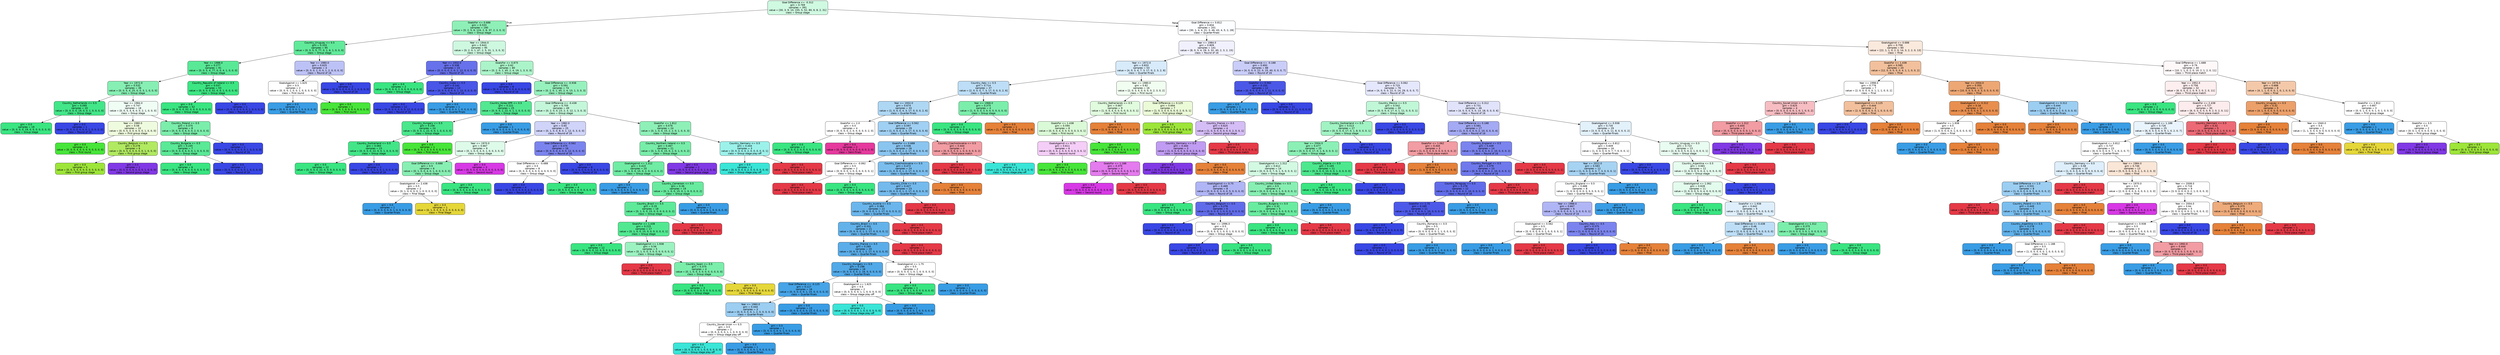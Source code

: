 digraph Tree {
node [shape=box, style="filled, rounded", color="black", fontname="helvetica"] ;
edge [fontname="helvetica"] ;
0 [label="Goal Difference <= -0.312\ngini = 0.769\nsamples = 391\nvalue = [30, 3, 9, 10, 155, 5, 52, 80, 6, 8, 2, 31]\nclass = Group stage", fillcolor="#cff9e1"] ;
1 [label="GoalsFor <= 0.688\ngini = 0.533\nsamples = 190\nvalue = [0, 2, 5, 6, 124, 2, 6, 37, 2, 3, 0, 3]\nclass = Group stage", fillcolor="#8ef0b7"] ;
0 -> 1 [labeldistance=2.5, labelangle=45, headlabel="True"] ;
2 [label="Country_Uruguay <= 0.5\ngini = 0.333\nsamples = 95\nvalue = [0, 0, 5, 5, 77, 0, 1, 6, 1, 0, 0, 0]\nclass = Group stage", fillcolor="#61ea9a"] ;
1 -> 2 ;
3 [label="Year <= 1988.0\ngini = 0.277\nsamples = 91\nvalue = [0, 0, 5, 4, 77, 0, 0, 4, 1, 0, 0, 0]\nclass = Group stage", fillcolor="#59e996"] ;
2 -> 3 ;
4 [label="Year <= 1972.0\ngini = 0.532\nsamples = 38\nvalue = [0, 0, 5, 4, 25, 0, 0, 3, 1, 0, 0, 0]\nclass = Group stage", fillcolor="#87efb3"] ;
3 -> 4 ;
5 [label="Country_Netherlands <= 0.5\ngini = 0.095\nsamples = 20\nvalue = [0, 0, 0, 0, 19, 0, 0, 1, 0, 0, 0, 0]\nclass = Group stage", fillcolor="#43e688"] ;
4 -> 5 ;
6 [label="gini = 0.0\nsamples = 19\nvalue = [0, 0, 0, 0, 19, 0, 0, 0, 0, 0, 0, 0]\nclass = Group stage", fillcolor="#39e581"] ;
5 -> 6 ;
7 [label="gini = 0.0\nsamples = 1\nvalue = [0, 0, 0, 0, 0, 0, 0, 1, 0, 0, 0, 0]\nclass = Round of 16", fillcolor="#3947e5"] ;
5 -> 7 ;
8 [label="Year <= 1984.0\ngini = 0.747\nsamples = 18\nvalue = [0, 0, 5, 4, 6, 0, 0, 2, 1, 0, 0, 0]\nclass = Group stage", fillcolor="#f0fdf5"] ;
4 -> 8 ;
9 [label="Year <= 1980.0\ngini = 0.58\nsamples = 10\nvalue = [0, 0, 5, 4, 0, 0, 0, 0, 1, 0, 0, 0]\nclass = First group stage", fillcolor="#effbde"] ;
8 -> 9 ;
10 [label="gini = 0.0\nsamples = 4\nvalue = [0, 0, 0, 4, 0, 0, 0, 0, 0, 0, 0, 0]\nclass = First round", fillcolor="#47e539"] ;
9 -> 10 ;
11 [label="Country_Belgium <= 0.5\ngini = 0.278\nsamples = 6\nvalue = [0, 0, 5, 0, 0, 0, 0, 0, 1, 0, 0, 0]\nclass = First group stage", fillcolor="#b1ea61"] ;
9 -> 11 ;
12 [label="gini = 0.0\nsamples = 5\nvalue = [0, 0, 5, 0, 0, 0, 0, 0, 0, 0, 0, 0]\nclass = First group stage", fillcolor="#9de539"] ;
11 -> 12 ;
13 [label="gini = 0.0\nsamples = 1\nvalue = [0, 0, 0, 0, 0, 0, 0, 0, 1, 0, 0, 0]\nclass = Second group stage", fillcolor="#8139e5"] ;
11 -> 13 ;
14 [label="Country_Poland <= 0.5\ngini = 0.375\nsamples = 8\nvalue = [0, 0, 0, 0, 6, 0, 0, 2, 0, 0, 0, 0]\nclass = Group stage", fillcolor="#7beeab"] ;
8 -> 14 ;
15 [label="Country_Bulgaria <= 0.5\ngini = 0.245\nsamples = 7\nvalue = [0, 0, 0, 0, 6, 0, 0, 1, 0, 0, 0, 0]\nclass = Group stage", fillcolor="#5ae996"] ;
14 -> 15 ;
16 [label="gini = 0.0\nsamples = 6\nvalue = [0, 0, 0, 0, 6, 0, 0, 0, 0, 0, 0, 0]\nclass = Group stage", fillcolor="#39e581"] ;
15 -> 16 ;
17 [label="gini = 0.0\nsamples = 1\nvalue = [0, 0, 0, 0, 0, 0, 0, 1, 0, 0, 0, 0]\nclass = Round of 16", fillcolor="#3947e5"] ;
15 -> 17 ;
18 [label="gini = 0.0\nsamples = 1\nvalue = [0, 0, 0, 0, 0, 0, 0, 1, 0, 0, 0, 0]\nclass = Round of 16", fillcolor="#3947e5"] ;
14 -> 18 ;
19 [label="Country_Republic of Ireland <= 0.5\ngini = 0.037\nsamples = 53\nvalue = [0, 0, 0, 0, 52, 0, 0, 1, 0, 0, 0, 0]\nclass = Group stage", fillcolor="#3de683"] ;
3 -> 19 ;
20 [label="gini = 0.0\nsamples = 52\nvalue = [0, 0, 0, 0, 52, 0, 0, 0, 0, 0, 0, 0]\nclass = Group stage", fillcolor="#39e581"] ;
19 -> 20 ;
21 [label="gini = 0.0\nsamples = 1\nvalue = [0, 0, 0, 0, 0, 0, 0, 1, 0, 0, 0, 0]\nclass = Round of 16", fillcolor="#3947e5"] ;
19 -> 21 ;
22 [label="Year <= 1980.0\ngini = 0.625\nsamples = 4\nvalue = [0, 0, 0, 1, 0, 0, 1, 2, 0, 0, 0, 0]\nclass = Round of 16", fillcolor="#bdc2f6"] ;
2 -> 22 ;
23 [label="GoalsAgainst <= 1.625\ngini = 0.5\nsamples = 2\nvalue = [0, 0, 0, 1, 0, 0, 1, 0, 0, 0, 0, 0]\nclass = First round", fillcolor="#ffffff"] ;
22 -> 23 ;
24 [label="gini = 0.0\nsamples = 1\nvalue = [0, 0, 0, 0, 0, 0, 1, 0, 0, 0, 0, 0]\nclass = Quarter-finals", fillcolor="#399de5"] ;
23 -> 24 ;
25 [label="gini = 0.0\nsamples = 1\nvalue = [0, 0, 0, 1, 0, 0, 0, 0, 0, 0, 0, 0]\nclass = First round", fillcolor="#47e539"] ;
23 -> 25 ;
26 [label="gini = 0.0\nsamples = 2\nvalue = [0, 0, 0, 0, 0, 0, 0, 2, 0, 0, 0, 0]\nclass = Round of 16", fillcolor="#3947e5"] ;
22 -> 26 ;
27 [label="Year <= 1944.0\ngini = 0.643\nsamples = 95\nvalue = [0, 2, 0, 1, 47, 2, 5, 31, 1, 3, 0, 3]\nclass = Group stage", fillcolor="#cef8e0"] ;
1 -> 27 ;
28 [label="Year <= 1932.0\ngini = 0.338\nsamples = 15\nvalue = [0, 0, 0, 0, 2, 0, 1, 12, 0, 0, 0, 0]\nclass = Round of 16", fillcolor="#6771eb"] ;
27 -> 28 ;
29 [label="gini = 0.0\nsamples = 2\nvalue = [0, 0, 0, 0, 2, 0, 0, 0, 0, 0, 0, 0]\nclass = Group stage", fillcolor="#39e581"] ;
28 -> 29 ;
30 [label="Country_Cuba <= 0.5\ngini = 0.142\nsamples = 13\nvalue = [0, 0, 0, 0, 0, 0, 1, 12, 0, 0, 0, 0]\nclass = Round of 16", fillcolor="#4956e7"] ;
28 -> 30 ;
31 [label="gini = 0.0\nsamples = 12\nvalue = [0, 0, 0, 0, 0, 0, 0, 12, 0, 0, 0, 0]\nclass = Round of 16", fillcolor="#3947e5"] ;
30 -> 31 ;
32 [label="gini = 0.0\nsamples = 1\nvalue = [0, 0, 0, 0, 0, 0, 1, 0, 0, 0, 0, 0]\nclass = Quarter-finals", fillcolor="#399de5"] ;
30 -> 32 ;
33 [label="GoalsFor <= 0.875\ngini = 0.62\nsamples = 80\nvalue = [0, 2, 0, 1, 45, 2, 4, 19, 1, 3, 0, 3]\nclass = Group stage", fillcolor="#abf4c9"] ;
27 -> 33 ;
34 [label="gini = 0.0\nsamples = 6\nvalue = [0, 0, 0, 0, 0, 0, 0, 6, 0, 0, 0, 0]\nclass = Round of 16", fillcolor="#3947e5"] ;
33 -> 34 ;
35 [label="Goal Difference <= -0.938\ngini = 0.591\nsamples = 74\nvalue = [0, 2, 0, 1, 45, 2, 4, 13, 1, 3, 0, 3]\nclass = Group stage", fillcolor="#97f1bd"] ;
33 -> 35 ;
36 [label="Country_Korea DPR <= 0.5\ngini = 0.221\nsamples = 25\nvalue = [0, 0, 0, 1, 22, 0, 1, 1, 0, 0, 0, 0]\nclass = Group stage", fillcolor="#52e891"] ;
35 -> 36 ;
37 [label="Country_Hungary <= 0.5\ngini = 0.156\nsamples = 24\nvalue = [0, 0, 0, 1, 22, 0, 0, 1, 0, 0, 0, 0]\nclass = Group stage", fillcolor="#4ae78c"] ;
36 -> 37 ;
38 [label="Country_Switzerland <= 0.5\ngini = 0.083\nsamples = 23\nvalue = [0, 0, 0, 0, 22, 0, 0, 1, 0, 0, 0, 0]\nclass = Group stage", fillcolor="#42e687"] ;
37 -> 38 ;
39 [label="gini = 0.0\nsamples = 22\nvalue = [0, 0, 0, 0, 22, 0, 0, 0, 0, 0, 0, 0]\nclass = Group stage", fillcolor="#39e581"] ;
38 -> 39 ;
40 [label="gini = 0.0\nsamples = 1\nvalue = [0, 0, 0, 0, 0, 0, 0, 1, 0, 0, 0, 0]\nclass = Round of 16", fillcolor="#3947e5"] ;
38 -> 40 ;
41 [label="gini = 0.0\nsamples = 1\nvalue = [0, 0, 0, 1, 0, 0, 0, 0, 0, 0, 0, 0]\nclass = First round", fillcolor="#47e539"] ;
37 -> 41 ;
42 [label="gini = 0.0\nsamples = 1\nvalue = [0, 0, 0, 0, 0, 0, 1, 0, 0, 0, 0, 0]\nclass = Quarter-finals", fillcolor="#399de5"] ;
36 -> 42 ;
43 [label="Goal Difference <= -0.438\ngini = 0.705\nsamples = 49\nvalue = [0, 2, 0, 0, 23, 2, 3, 12, 1, 3, 0, 3]\nclass = Group stage", fillcolor="#c4f7da"] ;
35 -> 43 ;
44 [label="Year <= 1982.0\ngini = 0.65\nsamples = 25\nvalue = [0, 1, 0, 0, 8, 0, 1, 12, 0, 3, 0, 0]\nclass = Round of 16", fillcolor="#d0d4f9"] ;
43 -> 44 ;
45 [label="Year <= 1970.0\ngini = 0.667\nsamples = 9\nvalue = [0, 1, 0, 0, 4, 0, 1, 0, 0, 3, 0, 0]\nclass = Group stage", fillcolor="#defbea"] ;
44 -> 45 ;
46 [label="Goal Difference <= -0.688\ngini = 0.5\nsamples = 6\nvalue = [0, 1, 0, 0, 4, 0, 1, 0, 0, 0, 0, 0]\nclass = Group stage", fillcolor="#88efb3"] ;
45 -> 46 ;
47 [label="GoalsAgainst <= 2.438\ngini = 0.5\nsamples = 2\nvalue = [0, 1, 0, 0, 0, 0, 1, 0, 0, 0, 0, 0]\nclass = Final Stage", fillcolor="#ffffff"] ;
46 -> 47 ;
48 [label="gini = 0.0\nsamples = 1\nvalue = [0, 0, 0, 0, 0, 0, 1, 0, 0, 0, 0, 0]\nclass = Quarter-finals", fillcolor="#399de5"] ;
47 -> 48 ;
49 [label="gini = 0.0\nsamples = 1\nvalue = [0, 1, 0, 0, 0, 0, 0, 0, 0, 0, 0, 0]\nclass = Final Stage", fillcolor="#e5d739"] ;
47 -> 49 ;
50 [label="gini = 0.0\nsamples = 4\nvalue = [0, 0, 0, 0, 4, 0, 0, 0, 0, 0, 0, 0]\nclass = Group stage", fillcolor="#39e581"] ;
46 -> 50 ;
51 [label="gini = 0.0\nsamples = 3\nvalue = [0, 0, 0, 0, 0, 0, 0, 0, 0, 3, 0, 0]\nclass = Second round", fillcolor="#d739e5"] ;
45 -> 51 ;
52 [label="Goal Difference <= -0.562\ngini = 0.375\nsamples = 16\nvalue = [0, 0, 0, 0, 4, 0, 0, 12, 0, 0, 0, 0]\nclass = Round of 16", fillcolor="#7b84ee"] ;
44 -> 52 ;
53 [label="Goal Difference <= -0.688\ngini = 0.5\nsamples = 8\nvalue = [0, 0, 0, 0, 4, 0, 0, 4, 0, 0, 0, 0]\nclass = Group stage", fillcolor="#ffffff"] ;
52 -> 53 ;
54 [label="gini = 0.0\nsamples = 4\nvalue = [0, 0, 0, 0, 0, 0, 0, 4, 0, 0, 0, 0]\nclass = Round of 16", fillcolor="#3947e5"] ;
53 -> 54 ;
55 [label="gini = 0.0\nsamples = 4\nvalue = [0, 0, 0, 0, 4, 0, 0, 0, 0, 0, 0, 0]\nclass = Group stage", fillcolor="#39e581"] ;
53 -> 55 ;
56 [label="gini = 0.0\nsamples = 8\nvalue = [0, 0, 0, 0, 0, 0, 0, 8, 0, 0, 0, 0]\nclass = Round of 16", fillcolor="#3947e5"] ;
52 -> 56 ;
57 [label="GoalsFor <= 1.812\ngini = 0.576\nsamples = 24\nvalue = [0, 1, 0, 0, 15, 2, 2, 0, 1, 0, 0, 3]\nclass = Group stage", fillcolor="#8ef0b7"] ;
43 -> 57 ;
58 [label="Country_Northern Ireland <= 0.5\ngini = 0.467\nsamples = 21\nvalue = [0, 1, 0, 0, 15, 0, 2, 0, 1, 0, 0, 2]\nclass = Group stage", fillcolor="#78eda9"] ;
57 -> 58 ;
59 [label="GoalsAgainst <= 1.312\ngini = 0.415\nsamples = 20\nvalue = [0, 1, 0, 0, 15, 0, 2, 0, 0, 0, 0, 2]\nclass = Group stage", fillcolor="#70eca4"] ;
58 -> 59 ;
60 [label="gini = 0.0\nsamples = 1\nvalue = [0, 0, 0, 0, 0, 0, 1, 0, 0, 0, 0, 0]\nclass = Quarter-finals", fillcolor="#399de5"] ;
59 -> 60 ;
61 [label="Country_Cameroon <= 0.5\ngini = 0.36\nsamples = 19\nvalue = [0, 1, 0, 0, 15, 0, 1, 0, 0, 0, 0, 2]\nclass = Group stage", fillcolor="#68eb9f"] ;
59 -> 61 ;
62 [label="Country_Brazil <= 0.5\ngini = 0.29\nsamples = 18\nvalue = [0, 1, 0, 0, 15, 0, 0, 0, 0, 0, 0, 2]\nclass = Group stage", fillcolor="#5eea99"] ;
61 -> 62 ;
63 [label="GoalsFor <= 1.438\ngini = 0.215\nsamples = 17\nvalue = [0, 1, 0, 0, 15, 0, 0, 0, 0, 0, 0, 1]\nclass = Group stage", fillcolor="#52e891"] ;
62 -> 63 ;
64 [label="gini = 0.0\nsamples = 12\nvalue = [0, 0, 0, 0, 12, 0, 0, 0, 0, 0, 0, 0]\nclass = Group stage", fillcolor="#39e581"] ;
63 -> 64 ;
65 [label="GoalsAgainst <= 1.938\ngini = 0.56\nsamples = 5\nvalue = [0, 1, 0, 0, 3, 0, 0, 0, 0, 0, 0, 1]\nclass = Group stage", fillcolor="#9cf2c0"] ;
63 -> 65 ;
66 [label="gini = 0.0\nsamples = 1\nvalue = [0, 0, 0, 0, 0, 0, 0, 0, 0, 0, 0, 1]\nclass = Third-place match", fillcolor="#e53947"] ;
65 -> 66 ;
67 [label="Country_Spain <= 0.5\ngini = 0.375\nsamples = 4\nvalue = [0, 1, 0, 0, 3, 0, 0, 0, 0, 0, 0, 0]\nclass = Group stage", fillcolor="#7beeab"] ;
65 -> 67 ;
68 [label="gini = 0.0\nsamples = 3\nvalue = [0, 0, 0, 0, 3, 0, 0, 0, 0, 0, 0, 0]\nclass = Group stage", fillcolor="#39e581"] ;
67 -> 68 ;
69 [label="gini = 0.0\nsamples = 1\nvalue = [0, 1, 0, 0, 0, 0, 0, 0, 0, 0, 0, 0]\nclass = Final Stage", fillcolor="#e5d739"] ;
67 -> 69 ;
70 [label="gini = 0.0\nsamples = 1\nvalue = [0, 0, 0, 0, 0, 0, 0, 0, 0, 0, 0, 1]\nclass = Third-place match", fillcolor="#e53947"] ;
62 -> 70 ;
71 [label="gini = 0.0\nsamples = 1\nvalue = [0, 0, 0, 0, 0, 0, 1, 0, 0, 0, 0, 0]\nclass = Quarter-finals", fillcolor="#399de5"] ;
61 -> 71 ;
72 [label="gini = 0.0\nsamples = 1\nvalue = [0, 0, 0, 0, 0, 0, 0, 0, 1, 0, 0, 0]\nclass = Second group stage", fillcolor="#8139e5"] ;
58 -> 72 ;
73 [label="Country_Germany <= 0.5\ngini = 0.444\nsamples = 3\nvalue = [0, 0, 0, 0, 0, 2, 0, 0, 0, 0, 0, 1]\nclass = Group stage play-off", fillcolor="#9cf2eb"] ;
57 -> 73 ;
74 [label="gini = 0.0\nsamples = 2\nvalue = [0, 0, 0, 0, 0, 2, 0, 0, 0, 0, 0, 0]\nclass = Group stage play-off", fillcolor="#39e5d7"] ;
73 -> 74 ;
75 [label="gini = 0.0\nsamples = 1\nvalue = [0, 0, 0, 0, 0, 0, 0, 0, 0, 0, 0, 1]\nclass = Third-place match", fillcolor="#e53947"] ;
73 -> 75 ;
76 [label="Goal Difference <= 0.812\ngini = 0.834\nsamples = 201\nvalue = [30, 1, 4, 4, 31, 3, 46, 43, 4, 5, 2, 28]\nclass = Quarter-finals", fillcolor="#fbfdff"] ;
0 -> 76 [labeldistance=2.5, labelangle=-45, headlabel="False"] ;
77 [label="Year <= 1984.0\ngini = 0.809\nsamples = 141\nvalue = [8, 0, 3, 4, 29, 3, 32, 40, 2, 3, 2, 15]\nclass = Round of 16", fillcolor="#f0f1fd"] ;
76 -> 77 ;
78 [label="Year <= 1972.0\ngini = 0.833\nsamples = 53\nvalue = [4, 0, 3, 4, 7, 3, 17, 0, 2, 3, 2, 8]\nclass = Quarter-finals", fillcolor="#d7ebfa"] ;
77 -> 78 ;
79 [label="Country_Italy <= 0.5\ngini = 0.714\nsamples = 37\nvalue = [2, 0, 0, 0, 7, 3, 17, 0, 0, 0, 2, 6]\nclass = Quarter-finals", fillcolor="#bddef6"] ;
78 -> 79 ;
80 [label="Year <= 1932.0\ngini = 0.674\nsamples = 33\nvalue = [1, 0, 0, 0, 4, 3, 17, 0, 0, 0, 2, 6]\nclass = Quarter-finals", fillcolor="#aed7f4"] ;
79 -> 80 ;
81 [label="GoalsFor <= 2.0\ngini = 0.5\nsamples = 4\nvalue = [0, 0, 0, 0, 2, 0, 0, 0, 0, 0, 2, 0]\nclass = Group stage", fillcolor="#ffffff"] ;
80 -> 81 ;
82 [label="gini = 0.0\nsamples = 2\nvalue = [0, 0, 0, 0, 2, 0, 0, 0, 0, 0, 0, 0]\nclass = Group stage", fillcolor="#39e581"] ;
81 -> 82 ;
83 [label="gini = 0.0\nsamples = 2\nvalue = [0, 0, 0, 0, 0, 0, 0, 0, 0, 0, 2, 0]\nclass = Semi-finals", fillcolor="#e5399d"] ;
81 -> 83 ;
84 [label="Goal Difference <= 0.562\ngini = 0.597\nsamples = 29\nvalue = [1, 0, 0, 0, 2, 3, 17, 0, 0, 0, 0, 6]\nclass = Quarter-finals", fillcolor="#a0d0f3"] ;
80 -> 84 ;
85 [label="GoalsFor <= 0.688\ngini = 0.536\nsamples = 26\nvalue = [1, 0, 0, 0, 2, 2, 17, 0, 0, 0, 0, 4]\nclass = Quarter-finals", fillcolor="#8ac5f0"] ;
84 -> 85 ;
86 [label="Goal Difference <= -0.062\ngini = 0.5\nsamples = 2\nvalue = [0, 0, 0, 0, 1, 0, 0, 0, 0, 0, 0, 1]\nclass = Group stage", fillcolor="#ffffff"] ;
85 -> 86 ;
87 [label="gini = 0.0\nsamples = 1\nvalue = [0, 0, 0, 0, 0, 0, 0, 0, 0, 0, 0, 1]\nclass = Third-place match", fillcolor="#e53947"] ;
86 -> 87 ;
88 [label="gini = 0.0\nsamples = 1\nvalue = [0, 0, 0, 0, 1, 0, 0, 0, 0, 0, 0, 0]\nclass = Group stage", fillcolor="#39e581"] ;
86 -> 88 ;
89 [label="Country_Czechoslovakia <= 0.5\ngini = 0.472\nsamples = 24\nvalue = [1, 0, 0, 0, 1, 2, 17, 0, 0, 0, 0, 3]\nclass = Quarter-finals", fillcolor="#7bbeee"] ;
85 -> 89 ;
90 [label="Country_Chile <= 0.5\ngini = 0.427\nsamples = 23\nvalue = [0, 0, 0, 0, 1, 2, 17, 0, 0, 0, 0, 3]\nclass = Quarter-finals", fillcolor="#74baed"] ;
89 -> 90 ;
91 [label="Country_Austria <= 0.5\ngini = 0.384\nsamples = 22\nvalue = [0, 0, 0, 0, 1, 2, 17, 0, 0, 0, 0, 2]\nclass = Quarter-finals", fillcolor="#6ab6ec"] ;
90 -> 91 ;
92 [label="Country_Brazil <= 0.5\ngini = 0.331\nsamples = 21\nvalue = [0, 0, 0, 0, 1, 2, 17, 0, 0, 0, 0, 1]\nclass = Quarter-finals", fillcolor="#63b2ea"] ;
91 -> 92 ;
93 [label="Country_France <= 0.5\ngini = 0.265\nsamples = 20\nvalue = [0, 0, 0, 0, 1, 2, 17, 0, 0, 0, 0, 0]\nclass = Quarter-finals", fillcolor="#5aade9"] ;
92 -> 93 ;
94 [label="Country_Hungary <= 0.5\ngini = 0.198\nsamples = 18\nvalue = [0, 0, 0, 0, 0, 2, 16, 0, 0, 0, 0, 0]\nclass = Quarter-finals", fillcolor="#52a9e8"] ;
93 -> 94 ;
95 [label="Goal Difference <= -0.125\ngini = 0.117\nsamples = 16\nvalue = [0, 0, 0, 0, 0, 1, 15, 0, 0, 0, 0, 0]\nclass = Quarter-finals", fillcolor="#46a4e7"] ;
94 -> 95 ;
96 [label="Year <= 1960.0\ngini = 0.444\nsamples = 3\nvalue = [0, 0, 0, 0, 0, 1, 2, 0, 0, 0, 0, 0]\nclass = Quarter-finals", fillcolor="#9ccef2"] ;
95 -> 96 ;
97 [label="Country_Soviet Union <= 0.5\ngini = 0.5\nsamples = 2\nvalue = [0, 0, 0, 0, 0, 1, 1, 0, 0, 0, 0, 0]\nclass = Group stage play-off", fillcolor="#ffffff"] ;
96 -> 97 ;
98 [label="gini = 0.0\nsamples = 1\nvalue = [0, 0, 0, 0, 0, 1, 0, 0, 0, 0, 0, 0]\nclass = Group stage play-off", fillcolor="#39e5d7"] ;
97 -> 98 ;
99 [label="gini = 0.0\nsamples = 1\nvalue = [0, 0, 0, 0, 0, 0, 1, 0, 0, 0, 0, 0]\nclass = Quarter-finals", fillcolor="#399de5"] ;
97 -> 99 ;
100 [label="gini = 0.0\nsamples = 1\nvalue = [0, 0, 0, 0, 0, 0, 1, 0, 0, 0, 0, 0]\nclass = Quarter-finals", fillcolor="#399de5"] ;
96 -> 100 ;
101 [label="gini = 0.0\nsamples = 13\nvalue = [0, 0, 0, 0, 0, 0, 13, 0, 0, 0, 0, 0]\nclass = Quarter-finals", fillcolor="#399de5"] ;
95 -> 101 ;
102 [label="GoalsAgainst <= 1.625\ngini = 0.5\nsamples = 2\nvalue = [0, 0, 0, 0, 0, 1, 1, 0, 0, 0, 0, 0]\nclass = Group stage play-off", fillcolor="#ffffff"] ;
94 -> 102 ;
103 [label="gini = 0.0\nsamples = 1\nvalue = [0, 0, 0, 0, 0, 1, 0, 0, 0, 0, 0, 0]\nclass = Group stage play-off", fillcolor="#39e5d7"] ;
102 -> 103 ;
104 [label="gini = 0.0\nsamples = 1\nvalue = [0, 0, 0, 0, 0, 0, 1, 0, 0, 0, 0, 0]\nclass = Quarter-finals", fillcolor="#399de5"] ;
102 -> 104 ;
105 [label="GoalsAgainst <= 1.75\ngini = 0.5\nsamples = 2\nvalue = [0, 0, 0, 0, 1, 0, 1, 0, 0, 0, 0, 0]\nclass = Group stage", fillcolor="#ffffff"] ;
93 -> 105 ;
106 [label="gini = 0.0\nsamples = 1\nvalue = [0, 0, 0, 0, 1, 0, 0, 0, 0, 0, 0, 0]\nclass = Group stage", fillcolor="#39e581"] ;
105 -> 106 ;
107 [label="gini = 0.0\nsamples = 1\nvalue = [0, 0, 0, 0, 0, 0, 1, 0, 0, 0, 0, 0]\nclass = Quarter-finals", fillcolor="#399de5"] ;
105 -> 107 ;
108 [label="gini = 0.0\nsamples = 1\nvalue = [0, 0, 0, 0, 0, 0, 0, 0, 0, 0, 0, 1]\nclass = Third-place match", fillcolor="#e53947"] ;
92 -> 108 ;
109 [label="gini = 0.0\nsamples = 1\nvalue = [0, 0, 0, 0, 0, 0, 0, 0, 0, 0, 0, 1]\nclass = Third-place match", fillcolor="#e53947"] ;
91 -> 109 ;
110 [label="gini = 0.0\nsamples = 1\nvalue = [0, 0, 0, 0, 0, 0, 0, 0, 0, 0, 0, 1]\nclass = Third-place match", fillcolor="#e53947"] ;
90 -> 110 ;
111 [label="gini = 0.0\nsamples = 1\nvalue = [1, 0, 0, 0, 0, 0, 0, 0, 0, 0, 0, 0]\nclass = Final", fillcolor="#e58139"] ;
89 -> 111 ;
112 [label="Country_Czechoslovakia <= 0.5\ngini = 0.444\nsamples = 3\nvalue = [0, 0, 0, 0, 0, 1, 0, 0, 0, 0, 0, 2]\nclass = Third-place match", fillcolor="#f29ca3"] ;
84 -> 112 ;
113 [label="gini = 0.0\nsamples = 2\nvalue = [0, 0, 0, 0, 0, 0, 0, 0, 0, 0, 0, 2]\nclass = Third-place match", fillcolor="#e53947"] ;
112 -> 113 ;
114 [label="gini = 0.0\nsamples = 1\nvalue = [0, 0, 0, 0, 0, 1, 0, 0, 0, 0, 0, 0]\nclass = Group stage play-off", fillcolor="#39e5d7"] ;
112 -> 114 ;
115 [label="Year <= 1968.0\ngini = 0.375\nsamples = 4\nvalue = [1, 0, 0, 0, 3, 0, 0, 0, 0, 0, 0, 0]\nclass = Group stage", fillcolor="#7beeab"] ;
79 -> 115 ;
116 [label="gini = 0.0\nsamples = 3\nvalue = [0, 0, 0, 0, 3, 0, 0, 0, 0, 0, 0, 0]\nclass = Group stage", fillcolor="#39e581"] ;
115 -> 116 ;
117 [label="gini = 0.0\nsamples = 1\nvalue = [1, 0, 0, 0, 0, 0, 0, 0, 0, 0, 0, 0]\nclass = Final", fillcolor="#e58139"] ;
115 -> 117 ;
118 [label="Year <= 1980.0\ngini = 0.82\nsamples = 16\nvalue = [2, 0, 3, 4, 0, 0, 0, 0, 2, 3, 0, 2]\nclass = First round", fillcolor="#f1fdf0"] ;
78 -> 118 ;
119 [label="Country_Netherlands <= 0.5\ngini = 0.667\nsamples = 9\nvalue = [1, 0, 0, 4, 0, 0, 0, 0, 0, 3, 0, 1]\nclass = First round", fillcolor="#e0fbde"] ;
118 -> 119 ;
120 [label="GoalsFor <= 1.438\ngini = 0.594\nsamples = 8\nvalue = [0, 0, 0, 4, 0, 0, 0, 0, 0, 3, 0, 1]\nclass = First round", fillcolor="#dafad7"] ;
119 -> 120 ;
121 [label="GoalsAgainst <= 0.75\ngini = 0.611\nsamples = 6\nvalue = [0, 0, 0, 2, 0, 0, 0, 0, 0, 3, 0, 1]\nclass = Second round", fillcolor="#f5cef8"] ;
120 -> 121 ;
122 [label="gini = 0.0\nsamples = 2\nvalue = [0, 0, 0, 2, 0, 0, 0, 0, 0, 0, 0, 0]\nclass = First round", fillcolor="#47e539"] ;
121 -> 122 ;
123 [label="GoalsFor <= 1.188\ngini = 0.375\nsamples = 4\nvalue = [0, 0, 0, 0, 0, 0, 0, 0, 0, 3, 0, 1]\nclass = Second round", fillcolor="#e47bee"] ;
121 -> 123 ;
124 [label="gini = 0.0\nsamples = 3\nvalue = [0, 0, 0, 0, 0, 0, 0, 0, 0, 3, 0, 0]\nclass = Second round", fillcolor="#d739e5"] ;
123 -> 124 ;
125 [label="gini = 0.0\nsamples = 1\nvalue = [0, 0, 0, 0, 0, 0, 0, 0, 0, 0, 0, 1]\nclass = Third-place match", fillcolor="#e53947"] ;
123 -> 125 ;
126 [label="gini = 0.0\nsamples = 2\nvalue = [0, 0, 0, 2, 0, 0, 0, 0, 0, 0, 0, 0]\nclass = First round", fillcolor="#47e539"] ;
120 -> 126 ;
127 [label="gini = 0.0\nsamples = 1\nvalue = [1, 0, 0, 0, 0, 0, 0, 0, 0, 0, 0, 0]\nclass = Final", fillcolor="#e58139"] ;
119 -> 127 ;
128 [label="Goal Difference <= 0.125\ngini = 0.694\nsamples = 7\nvalue = [1, 0, 3, 0, 0, 0, 0, 0, 2, 0, 0, 1]\nclass = First group stage", fillcolor="#ebfad7"] ;
118 -> 128 ;
129 [label="gini = 0.0\nsamples = 3\nvalue = [0, 0, 3, 0, 0, 0, 0, 0, 0, 0, 0, 0]\nclass = First group stage", fillcolor="#9de539"] ;
128 -> 129 ;
130 [label="Country_France <= 0.5\ngini = 0.625\nsamples = 4\nvalue = [1, 0, 0, 0, 0, 0, 0, 0, 2, 0, 0, 1]\nclass = Second group stage", fillcolor="#d5bdf6"] ;
128 -> 130 ;
131 [label="Country_Germany <= 0.5\ngini = 0.444\nsamples = 3\nvalue = [1, 0, 0, 0, 0, 0, 0, 0, 2, 0, 0, 0]\nclass = Second group stage", fillcolor="#c09cf2"] ;
130 -> 131 ;
132 [label="gini = 0.0\nsamples = 2\nvalue = [0, 0, 0, 0, 0, 0, 0, 0, 2, 0, 0, 0]\nclass = Second group stage", fillcolor="#8139e5"] ;
131 -> 132 ;
133 [label="gini = 0.0\nsamples = 1\nvalue = [1, 0, 0, 0, 0, 0, 0, 0, 0, 0, 0, 0]\nclass = Final", fillcolor="#e58139"] ;
131 -> 133 ;
134 [label="gini = 0.0\nsamples = 1\nvalue = [0, 0, 0, 0, 0, 0, 0, 0, 0, 0, 0, 1]\nclass = Third-place match", fillcolor="#e53947"] ;
130 -> 134 ;
135 [label="Goal Difference <= -0.188\ngini = 0.693\nsamples = 88\nvalue = [4, 0, 0, 0, 22, 0, 15, 40, 0, 0, 0, 7]\nclass = Round of 16", fillcolor="#c9cdf8"] ;
77 -> 135 ;
136 [label="GoalsFor <= 0.562\ngini = 0.153\nsamples = 12\nvalue = [0, 0, 0, 0, 0, 0, 1, 11, 0, 0, 0, 0]\nclass = Round of 16", fillcolor="#4b58e7"] ;
135 -> 136 ;
137 [label="gini = 0.0\nsamples = 1\nvalue = [0, 0, 0, 0, 0, 0, 1, 0, 0, 0, 0, 0]\nclass = Quarter-finals", fillcolor="#399de5"] ;
136 -> 137 ;
138 [label="gini = 0.0\nsamples = 11\nvalue = [0, 0, 0, 0, 0, 0, 0, 11, 0, 0, 0, 0]\nclass = Round of 16", fillcolor="#3947e5"] ;
136 -> 138 ;
139 [label="Goal Difference <= 0.062\ngini = 0.725\nsamples = 76\nvalue = [4, 0, 0, 0, 22, 0, 14, 29, 0, 0, 0, 7]\nclass = Round of 16", fillcolor="#e5e7fc"] ;
135 -> 139 ;
140 [label="Country_Mexico <= 0.5\ngini = 0.542\nsamples = 30\nvalue = [0, 0, 0, 0, 17, 0, 1, 11, 0, 0, 0, 1]\nclass = Group stage", fillcolor="#c0f7d7"] ;
139 -> 140 ;
141 [label="Country_Switzerland <= 0.5\ngini = 0.513\nsamples = 27\nvalue = [0, 0, 0, 0, 17, 0, 1, 8, 0, 0, 0, 1]\nclass = Group stage", fillcolor="#a1f3c3"] ;
140 -> 141 ;
142 [label="Year <= 2004.0\ngini = 0.477\nsamples = 25\nvalue = [0, 0, 0, 0, 17, 0, 1, 6, 0, 0, 0, 1]\nclass = Group stage", fillcolor="#8cf0b6"] ;
141 -> 142 ;
143 [label="GoalsAgainst <= 1.312\ngini = 0.612\nsamples = 14\nvalue = [0, 0, 0, 0, 7, 0, 1, 5, 0, 0, 0, 1]\nclass = Group stage", fillcolor="#d3f9e3"] ;
142 -> 143 ;
144 [label="GoalsAgainst <= 0.75\ngini = 0.469\nsamples = 8\nvalue = [0, 0, 0, 0, 3, 0, 0, 5, 0, 0, 0, 0]\nclass = Round of 16", fillcolor="#b0b5f5"] ;
143 -> 144 ;
145 [label="gini = 0.0\nsamples = 2\nvalue = [0, 0, 0, 0, 2, 0, 0, 0, 0, 0, 0, 0]\nclass = Group stage", fillcolor="#39e581"] ;
144 -> 145 ;
146 [label="Country_Belgium <= 0.5\ngini = 0.278\nsamples = 6\nvalue = [0, 0, 0, 0, 1, 0, 0, 5, 0, 0, 0, 0]\nclass = Round of 16", fillcolor="#616cea"] ;
144 -> 146 ;
147 [label="gini = 0.0\nsamples = 4\nvalue = [0, 0, 0, 0, 0, 0, 0, 4, 0, 0, 0, 0]\nclass = Round of 16", fillcolor="#3947e5"] ;
146 -> 147 ;
148 [label="Year <= 1996.0\ngini = 0.5\nsamples = 2\nvalue = [0, 0, 0, 0, 1, 0, 0, 1, 0, 0, 0, 0]\nclass = Group stage", fillcolor="#ffffff"] ;
146 -> 148 ;
149 [label="gini = 0.0\nsamples = 1\nvalue = [0, 0, 0, 0, 0, 0, 0, 1, 0, 0, 0, 0]\nclass = Round of 16", fillcolor="#3947e5"] ;
148 -> 149 ;
150 [label="gini = 0.0\nsamples = 1\nvalue = [0, 0, 0, 0, 1, 0, 0, 0, 0, 0, 0, 0]\nclass = Group stage", fillcolor="#39e581"] ;
148 -> 150 ;
151 [label="Country_United States <= 0.5\ngini = 0.5\nsamples = 6\nvalue = [0, 0, 0, 0, 4, 0, 1, 0, 0, 0, 0, 1]\nclass = Group stage", fillcolor="#88efb3"] ;
143 -> 151 ;
152 [label="Country_Bulgaria <= 0.5\ngini = 0.32\nsamples = 5\nvalue = [0, 0, 0, 0, 4, 0, 0, 0, 0, 0, 0, 1]\nclass = Group stage", fillcolor="#6aeca0"] ;
151 -> 152 ;
153 [label="gini = 0.0\nsamples = 4\nvalue = [0, 0, 0, 0, 4, 0, 0, 0, 0, 0, 0, 0]\nclass = Group stage", fillcolor="#39e581"] ;
152 -> 153 ;
154 [label="gini = 0.0\nsamples = 1\nvalue = [0, 0, 0, 0, 0, 0, 0, 0, 0, 0, 0, 1]\nclass = Third-place match", fillcolor="#e53947"] ;
152 -> 154 ;
155 [label="gini = 0.0\nsamples = 1\nvalue = [0, 0, 0, 0, 0, 0, 1, 0, 0, 0, 0, 0]\nclass = Quarter-finals", fillcolor="#399de5"] ;
151 -> 155 ;
156 [label="Country_Algeria <= 0.5\ngini = 0.165\nsamples = 11\nvalue = [0, 0, 0, 0, 10, 0, 0, 1, 0, 0, 0, 0]\nclass = Group stage", fillcolor="#4de88e"] ;
142 -> 156 ;
157 [label="gini = 0.0\nsamples = 10\nvalue = [0, 0, 0, 0, 10, 0, 0, 0, 0, 0, 0, 0]\nclass = Group stage", fillcolor="#39e581"] ;
156 -> 157 ;
158 [label="gini = 0.0\nsamples = 1\nvalue = [0, 0, 0, 0, 0, 0, 0, 1, 0, 0, 0, 0]\nclass = Round of 16", fillcolor="#3947e5"] ;
156 -> 158 ;
159 [label="gini = 0.0\nsamples = 2\nvalue = [0, 0, 0, 0, 0, 0, 0, 2, 0, 0, 0, 0]\nclass = Round of 16", fillcolor="#3947e5"] ;
141 -> 159 ;
160 [label="gini = 0.0\nsamples = 3\nvalue = [0, 0, 0, 0, 0, 0, 0, 3, 0, 0, 0, 0]\nclass = Round of 16", fillcolor="#3947e5"] ;
140 -> 160 ;
161 [label="Goal Difference <= 0.312\ngini = 0.731\nsamples = 46\nvalue = [4, 0, 0, 0, 5, 0, 13, 18, 0, 0, 0, 6]\nclass = Round of 16", fillcolor="#e1e3fb"] ;
139 -> 161 ;
162 [label="Goal Difference <= 0.188\ngini = 0.581\nsamples = 17\nvalue = [1, 0, 0, 0, 0, 0, 2, 10, 0, 0, 0, 4]\nclass = Round of 16", fillcolor="#a4aaf3"] ;
161 -> 162 ;
163 [label="GoalsFor <= 1.062\ngini = 0.444\nsamples = 3\nvalue = [1, 0, 0, 0, 0, 0, 0, 0, 0, 0, 0, 2]\nclass = Third-place match", fillcolor="#f29ca3"] ;
162 -> 163 ;
164 [label="gini = 0.0\nsamples = 2\nvalue = [0, 0, 0, 0, 0, 0, 0, 0, 0, 0, 0, 2]\nclass = Third-place match", fillcolor="#e53947"] ;
163 -> 164 ;
165 [label="gini = 0.0\nsamples = 1\nvalue = [1, 0, 0, 0, 0, 0, 0, 0, 0, 0, 0, 0]\nclass = Final", fillcolor="#e58139"] ;
163 -> 165 ;
166 [label="Country_England <= 0.5\ngini = 0.449\nsamples = 14\nvalue = [0, 0, 0, 0, 0, 0, 2, 10, 0, 0, 0, 2]\nclass = Round of 16", fillcolor="#7b84ee"] ;
162 -> 166 ;
167 [label="Country_Portugal <= 0.5\ngini = 0.379\nsamples = 13\nvalue = [0, 0, 0, 0, 0, 0, 2, 10, 0, 0, 0, 1]\nclass = Round of 16", fillcolor="#6f79ec"] ;
166 -> 167 ;
168 [label="Country_Paraguay <= 0.5\ngini = 0.278\nsamples = 12\nvalue = [0, 0, 0, 0, 0, 0, 2, 10, 0, 0, 0, 0]\nclass = Round of 16", fillcolor="#616cea"] ;
167 -> 168 ;
169 [label="GoalsFor <= 1.75\ngini = 0.165\nsamples = 11\nvalue = [0, 0, 0, 0, 0, 0, 1, 10, 0, 0, 0, 0]\nclass = Round of 16", fillcolor="#4d59e8"] ;
168 -> 169 ;
170 [label="gini = 0.0\nsamples = 9\nvalue = [0, 0, 0, 0, 0, 0, 0, 9, 0, 0, 0, 0]\nclass = Round of 16", fillcolor="#3947e5"] ;
169 -> 170 ;
171 [label="Country_Romania <= 0.5\ngini = 0.5\nsamples = 2\nvalue = [0, 0, 0, 0, 0, 0, 1, 1, 0, 0, 0, 0]\nclass = Quarter-finals", fillcolor="#ffffff"] ;
169 -> 171 ;
172 [label="gini = 0.0\nsamples = 1\nvalue = [0, 0, 0, 0, 0, 0, 0, 1, 0, 0, 0, 0]\nclass = Round of 16", fillcolor="#3947e5"] ;
171 -> 172 ;
173 [label="gini = 0.0\nsamples = 1\nvalue = [0, 0, 0, 0, 0, 0, 1, 0, 0, 0, 0, 0]\nclass = Quarter-finals", fillcolor="#399de5"] ;
171 -> 173 ;
174 [label="gini = 0.0\nsamples = 1\nvalue = [0, 0, 0, 0, 0, 0, 1, 0, 0, 0, 0, 0]\nclass = Quarter-finals", fillcolor="#399de5"] ;
168 -> 174 ;
175 [label="gini = 0.0\nsamples = 1\nvalue = [0, 0, 0, 0, 0, 0, 0, 0, 0, 0, 0, 1]\nclass = Third-place match", fillcolor="#e53947"] ;
167 -> 175 ;
176 [label="gini = 0.0\nsamples = 1\nvalue = [0, 0, 0, 0, 0, 0, 0, 0, 0, 0, 0, 1]\nclass = Third-place match", fillcolor="#e53947"] ;
166 -> 176 ;
177 [label="GoalsAgainst <= 0.938\ngini = 0.735\nsamples = 29\nvalue = [3, 0, 0, 0, 5, 0, 11, 8, 0, 0, 0, 2]\nclass = Quarter-finals", fillcolor="#e3f1fb"] ;
161 -> 177 ;
178 [label="GoalsAgainst <= 0.812\ngini = 0.609\nsamples = 16\nvalue = [1, 0, 0, 0, 0, 0, 7, 7, 0, 0, 0, 1]\nclass = Quarter-finals", fillcolor="#ffffff"] ;
177 -> 178 ;
179 [label="Year <= 2012.0\ngini = 0.583\nsamples = 12\nvalue = [1, 0, 0, 0, 0, 0, 7, 3, 0, 0, 0, 1]\nclass = Quarter-finals", fillcolor="#a7d3f3"] ;
178 -> 179 ;
180 [label="Country_England <= 0.5\ngini = 0.688\nsamples = 8\nvalue = [1, 0, 0, 0, 0, 0, 3, 3, 0, 0, 0, 1]\nclass = Quarter-finals", fillcolor="#ffffff"] ;
179 -> 180 ;
181 [label="Year <= 1988.0\ngini = 0.667\nsamples = 6\nvalue = [1, 0, 0, 0, 0, 0, 1, 3, 0, 0, 0, 1]\nclass = Round of 16", fillcolor="#b0b5f5"] ;
180 -> 181 ;
182 [label="GoalsAgainst <= 0.562\ngini = 0.5\nsamples = 2\nvalue = [0, 0, 0, 0, 0, 0, 1, 0, 0, 0, 0, 1]\nclass = Quarter-finals", fillcolor="#ffffff"] ;
181 -> 182 ;
183 [label="gini = 0.0\nsamples = 1\nvalue = [0, 0, 0, 0, 0, 0, 1, 0, 0, 0, 0, 0]\nclass = Quarter-finals", fillcolor="#399de5"] ;
182 -> 183 ;
184 [label="gini = 0.0\nsamples = 1\nvalue = [0, 0, 0, 0, 0, 0, 0, 0, 0, 0, 0, 1]\nclass = Third-place match", fillcolor="#e53947"] ;
182 -> 184 ;
185 [label="Country_Italy <= 0.5\ngini = 0.375\nsamples = 4\nvalue = [1, 0, 0, 0, 0, 0, 0, 3, 0, 0, 0, 0]\nclass = Round of 16", fillcolor="#7b84ee"] ;
181 -> 185 ;
186 [label="gini = 0.0\nsamples = 3\nvalue = [0, 0, 0, 0, 0, 0, 0, 3, 0, 0, 0, 0]\nclass = Round of 16", fillcolor="#3947e5"] ;
185 -> 186 ;
187 [label="gini = 0.0\nsamples = 1\nvalue = [1, 0, 0, 0, 0, 0, 0, 0, 0, 0, 0, 0]\nclass = Final", fillcolor="#e58139"] ;
185 -> 187 ;
188 [label="gini = 0.0\nsamples = 2\nvalue = [0, 0, 0, 0, 0, 0, 2, 0, 0, 0, 0, 0]\nclass = Quarter-finals", fillcolor="#399de5"] ;
180 -> 188 ;
189 [label="gini = 0.0\nsamples = 4\nvalue = [0, 0, 0, 0, 0, 0, 4, 0, 0, 0, 0, 0]\nclass = Quarter-finals", fillcolor="#399de5"] ;
179 -> 189 ;
190 [label="gini = 0.0\nsamples = 4\nvalue = [0, 0, 0, 0, 0, 0, 0, 4, 0, 0, 0, 0]\nclass = Round of 16", fillcolor="#3947e5"] ;
178 -> 190 ;
191 [label="Country_Uruguay <= 0.5\ngini = 0.722\nsamples = 13\nvalue = [2, 0, 0, 0, 5, 0, 4, 1, 0, 0, 0, 1]\nclass = Group stage", fillcolor="#e9fcf1"] ;
177 -> 191 ;
192 [label="Country_Argentina <= 0.5\ngini = 0.681\nsamples = 12\nvalue = [2, 0, 0, 0, 5, 0, 4, 1, 0, 0, 0, 0]\nclass = Group stage", fillcolor="#e6fcef"] ;
191 -> 192 ;
193 [label="GoalsAgainst <= 1.062\ngini = 0.628\nsamples = 11\nvalue = [2, 0, 0, 0, 5, 0, 4, 0, 0, 0, 0, 0]\nclass = Group stage", fillcolor="#e3fbed"] ;
192 -> 193 ;
194 [label="gini = 0.0\nsamples = 2\nvalue = [0, 0, 0, 0, 2, 0, 0, 0, 0, 0, 0, 0]\nclass = Group stage", fillcolor="#39e581"] ;
193 -> 194 ;
195 [label="GoalsFor <= 1.938\ngini = 0.642\nsamples = 9\nvalue = [2, 0, 0, 0, 3, 0, 4, 0, 0, 0, 0, 0]\nclass = Quarter-finals", fillcolor="#deeffb"] ;
193 -> 195 ;
196 [label="Goal Difference <= 0.438\ngini = 0.48\nsamples = 5\nvalue = [2, 0, 0, 0, 0, 0, 3, 0, 0, 0, 0, 0]\nclass = Quarter-finals", fillcolor="#bddef6"] ;
195 -> 196 ;
197 [label="gini = 0.0\nsamples = 3\nvalue = [0, 0, 0, 0, 0, 0, 3, 0, 0, 0, 0, 0]\nclass = Quarter-finals", fillcolor="#399de5"] ;
196 -> 197 ;
198 [label="gini = 0.0\nsamples = 2\nvalue = [2, 0, 0, 0, 0, 0, 0, 0, 0, 0, 0, 0]\nclass = Final", fillcolor="#e58139"] ;
196 -> 198 ;
199 [label="GoalsAgainst <= 1.312\ngini = 0.375\nsamples = 4\nvalue = [0, 0, 0, 0, 3, 0, 1, 0, 0, 0, 0, 0]\nclass = Group stage", fillcolor="#7beeab"] ;
195 -> 199 ;
200 [label="gini = 0.0\nsamples = 1\nvalue = [0, 0, 0, 0, 0, 0, 1, 0, 0, 0, 0, 0]\nclass = Quarter-finals", fillcolor="#399de5"] ;
199 -> 200 ;
201 [label="gini = 0.0\nsamples = 3\nvalue = [0, 0, 0, 0, 3, 0, 0, 0, 0, 0, 0, 0]\nclass = Group stage", fillcolor="#39e581"] ;
199 -> 201 ;
202 [label="gini = 0.0\nsamples = 1\nvalue = [0, 0, 0, 0, 0, 0, 0, 1, 0, 0, 0, 0]\nclass = Round of 16", fillcolor="#3947e5"] ;
192 -> 202 ;
203 [label="gini = 0.0\nsamples = 1\nvalue = [0, 0, 0, 0, 0, 0, 0, 0, 0, 0, 0, 1]\nclass = Third-place match", fillcolor="#e53947"] ;
191 -> 203 ;
204 [label="GoalsAgainst <= 0.688\ngini = 0.758\nsamples = 60\nvalue = [22, 1, 1, 0, 2, 0, 14, 3, 2, 2, 0, 13]\nclass = Final", fillcolor="#fae9dd"] ;
76 -> 204 ;
205 [label="GoalsFor <= 1.438\ngini = 0.585\nsamples = 20\nvalue = [12, 0, 0, 0, 0, 0, 4, 1, 1, 0, 0, 2]\nclass = Final", fillcolor="#f2c09c"] ;
204 -> 205 ;
206 [label="Year <= 1998.0\ngini = 0.776\nsamples = 7\nvalue = [2, 0, 0, 0, 0, 0, 1, 1, 1, 0, 0, 2]\nclass = Final", fillcolor="#ffffff"] ;
205 -> 206 ;
207 [label="Country_Soviet Union <= 0.5\ngini = 0.625\nsamples = 4\nvalue = [0, 0, 0, 0, 0, 0, 1, 0, 1, 0, 0, 2]\nclass = Third-place match", fillcolor="#f6bdc2"] ;
206 -> 207 ;
208 [label="GoalsFor <= 1.312\ngini = 0.444\nsamples = 3\nvalue = [0, 0, 0, 0, 0, 0, 0, 0, 1, 0, 0, 2]\nclass = Third-place match", fillcolor="#f29ca3"] ;
207 -> 208 ;
209 [label="gini = 0.0\nsamples = 1\nvalue = [0, 0, 0, 0, 0, 0, 0, 0, 1, 0, 0, 0]\nclass = Second group stage", fillcolor="#8139e5"] ;
208 -> 209 ;
210 [label="gini = 0.0\nsamples = 2\nvalue = [0, 0, 0, 0, 0, 0, 0, 0, 0, 0, 0, 2]\nclass = Third-place match", fillcolor="#e53947"] ;
208 -> 210 ;
211 [label="gini = 0.0\nsamples = 1\nvalue = [0, 0, 0, 0, 0, 0, 1, 0, 0, 0, 0, 0]\nclass = Quarter-finals", fillcolor="#399de5"] ;
207 -> 211 ;
212 [label="GoalsAgainst <= 0.125\ngini = 0.444\nsamples = 3\nvalue = [2, 0, 0, 0, 0, 0, 0, 1, 0, 0, 0, 0]\nclass = Final", fillcolor="#f2c09c"] ;
206 -> 212 ;
213 [label="gini = 0.0\nsamples = 1\nvalue = [0, 0, 0, 0, 0, 0, 0, 1, 0, 0, 0, 0]\nclass = Round of 16", fillcolor="#3947e5"] ;
212 -> 213 ;
214 [label="gini = 0.0\nsamples = 2\nvalue = [2, 0, 0, 0, 0, 0, 0, 0, 0, 0, 0, 0]\nclass = Final", fillcolor="#e58139"] ;
212 -> 214 ;
215 [label="Year <= 2004.0\ngini = 0.355\nsamples = 13\nvalue = [10, 0, 0, 0, 0, 0, 3, 0, 0, 0, 0, 0]\nclass = Final", fillcolor="#eda774"] ;
205 -> 215 ;
216 [label="GoalsAgainst <= 0.312\ngini = 0.18\nsamples = 10\nvalue = [9, 0, 0, 0, 0, 0, 1, 0, 0, 0, 0, 0]\nclass = Final", fillcolor="#e88f4f"] ;
215 -> 216 ;
217 [label="GoalsFor <= 1.938\ngini = 0.5\nsamples = 2\nvalue = [1, 0, 0, 0, 0, 0, 1, 0, 0, 0, 0, 0]\nclass = Final", fillcolor="#ffffff"] ;
216 -> 217 ;
218 [label="gini = 0.0\nsamples = 1\nvalue = [0, 0, 0, 0, 0, 0, 1, 0, 0, 0, 0, 0]\nclass = Quarter-finals", fillcolor="#399de5"] ;
217 -> 218 ;
219 [label="gini = 0.0\nsamples = 1\nvalue = [1, 0, 0, 0, 0, 0, 0, 0, 0, 0, 0, 0]\nclass = Final", fillcolor="#e58139"] ;
217 -> 219 ;
220 [label="gini = 0.0\nsamples = 8\nvalue = [8, 0, 0, 0, 0, 0, 0, 0, 0, 0, 0, 0]\nclass = Final", fillcolor="#e58139"] ;
216 -> 220 ;
221 [label="GoalsAgainst <= 0.312\ngini = 0.444\nsamples = 3\nvalue = [1, 0, 0, 0, 0, 0, 2, 0, 0, 0, 0, 0]\nclass = Quarter-finals", fillcolor="#9ccef2"] ;
215 -> 221 ;
222 [label="gini = 0.0\nsamples = 1\nvalue = [1, 0, 0, 0, 0, 0, 0, 0, 0, 0, 0, 0]\nclass = Final", fillcolor="#e58139"] ;
221 -> 222 ;
223 [label="gini = 0.0\nsamples = 2\nvalue = [0, 0, 0, 0, 0, 0, 2, 0, 0, 0, 0, 0]\nclass = Quarter-finals", fillcolor="#399de5"] ;
221 -> 223 ;
224 [label="Goal Difference <= 1.688\ngini = 0.79\nsamples = 40\nvalue = [10, 1, 1, 0, 2, 0, 10, 2, 1, 2, 0, 11]\nclass = Third-place match", fillcolor="#fef8f9"] ;
204 -> 224 ;
225 [label="Year <= 1952.0\ngini = 0.756\nsamples = 32\nvalue = [6, 0, 0, 0, 2, 0, 9, 2, 0, 2, 0, 11]\nclass = Third-place match", fillcolor="#fdeeef"] ;
224 -> 225 ;
226 [label="gini = 0.0\nsamples = 2\nvalue = [0, 0, 0, 0, 2, 0, 0, 0, 0, 0, 0, 0]\nclass = Group stage", fillcolor="#39e581"] ;
225 -> 226 ;
227 [label="GoalsFor <= 2.438\ngini = 0.727\nsamples = 30\nvalue = [6, 0, 0, 0, 0, 0, 9, 2, 0, 2, 0, 11]\nclass = Third-place match", fillcolor="#fdeced"] ;
225 -> 227 ;
228 [label="GoalsAgainst <= 1.188\ngini = 0.726\nsamples = 25\nvalue = [6, 0, 0, 0, 0, 0, 9, 1, 0, 2, 0, 7]\nclass = Quarter-finals", fillcolor="#e9f4fc"] ;
227 -> 228 ;
229 [label="GoalsAgainst <= 0.812\ngini = 0.737\nsamples = 23\nvalue = [6, 0, 0, 0, 0, 0, 7, 1, 0, 2, 0, 7]\nclass = Quarter-finals", fillcolor="#ffffff"] ;
228 -> 229 ;
230 [label="Country_Germany <= 0.5\ngini = 0.58\nsamples = 10\nvalue = [1, 0, 0, 0, 0, 0, 5, 0, 0, 0, 0, 4]\nclass = Quarter-finals", fillcolor="#deeffb"] ;
229 -> 230 ;
231 [label="Goal Difference <= 1.0\ngini = 0.531\nsamples = 8\nvalue = [1, 0, 0, 0, 0, 0, 5, 0, 0, 0, 0, 2]\nclass = Quarter-finals", fillcolor="#9ccef2"] ;
230 -> 231 ;
232 [label="gini = 0.0\nsamples = 1\nvalue = [0, 0, 0, 0, 0, 0, 0, 0, 0, 0, 0, 1]\nclass = Third-place match", fillcolor="#e53947"] ;
231 -> 232 ;
233 [label="Country_Poland <= 0.5\ngini = 0.449\nsamples = 7\nvalue = [1, 0, 0, 0, 0, 0, 5, 0, 0, 0, 0, 1]\nclass = Quarter-finals", fillcolor="#7bbeee"] ;
231 -> 233 ;
234 [label="Country_Argentina <= 0.5\ngini = 0.278\nsamples = 6\nvalue = [1, 0, 0, 0, 0, 0, 5, 0, 0, 0, 0, 0]\nclass = Quarter-finals", fillcolor="#61b1ea"] ;
233 -> 234 ;
235 [label="gini = 0.0\nsamples = 4\nvalue = [0, 0, 0, 0, 0, 0, 4, 0, 0, 0, 0, 0]\nclass = Quarter-finals", fillcolor="#399de5"] ;
234 -> 235 ;
236 [label="Goal Difference <= 1.188\ngini = 0.5\nsamples = 2\nvalue = [1, 0, 0, 0, 0, 0, 1, 0, 0, 0, 0, 0]\nclass = Final", fillcolor="#ffffff"] ;
234 -> 236 ;
237 [label="gini = 0.0\nsamples = 1\nvalue = [0, 0, 0, 0, 0, 0, 1, 0, 0, 0, 0, 0]\nclass = Quarter-finals", fillcolor="#399de5"] ;
236 -> 237 ;
238 [label="gini = 0.0\nsamples = 1\nvalue = [1, 0, 0, 0, 0, 0, 0, 0, 0, 0, 0, 0]\nclass = Final", fillcolor="#e58139"] ;
236 -> 238 ;
239 [label="gini = 0.0\nsamples = 1\nvalue = [0, 0, 0, 0, 0, 0, 0, 0, 0, 0, 0, 1]\nclass = Third-place match", fillcolor="#e53947"] ;
233 -> 239 ;
240 [label="gini = 0.0\nsamples = 2\nvalue = [0, 0, 0, 0, 0, 0, 0, 0, 0, 0, 0, 2]\nclass = Third-place match", fillcolor="#e53947"] ;
230 -> 240 ;
241 [label="Year <= 1984.0\ngini = 0.746\nsamples = 13\nvalue = [5, 0, 0, 0, 0, 0, 2, 1, 0, 2, 0, 3]\nclass = Final", fillcolor="#fae6d7"] ;
229 -> 241 ;
242 [label="Year <= 1970.0\ngini = 0.5\nsamples = 4\nvalue = [2, 0, 0, 0, 0, 0, 0, 0, 0, 2, 0, 0]\nclass = Final", fillcolor="#ffffff"] ;
241 -> 242 ;
243 [label="gini = 0.0\nsamples = 2\nvalue = [2, 0, 0, 0, 0, 0, 0, 0, 0, 0, 0, 0]\nclass = Final", fillcolor="#e58139"] ;
242 -> 243 ;
244 [label="gini = 0.0\nsamples = 2\nvalue = [0, 0, 0, 0, 0, 0, 0, 0, 0, 2, 0, 0]\nclass = Second round", fillcolor="#d739e5"] ;
242 -> 244 ;
245 [label="Year <= 2008.0\ngini = 0.716\nsamples = 9\nvalue = [3, 0, 0, 0, 0, 0, 2, 1, 0, 0, 0, 3]\nclass = Final", fillcolor="#ffffff"] ;
241 -> 245 ;
246 [label="Year <= 2004.0\ngini = 0.64\nsamples = 5\nvalue = [0, 0, 0, 0, 0, 0, 2, 1, 0, 0, 0, 2]\nclass = Quarter-finals", fillcolor="#ffffff"] ;
245 -> 246 ;
247 [label="GoalsAgainst <= 0.938\ngini = 0.5\nsamples = 4\nvalue = [0, 0, 0, 0, 0, 0, 2, 0, 0, 0, 0, 2]\nclass = Quarter-finals", fillcolor="#ffffff"] ;
246 -> 247 ;
248 [label="gini = 0.0\nsamples = 1\nvalue = [0, 0, 0, 0, 0, 0, 1, 0, 0, 0, 0, 0]\nclass = Quarter-finals", fillcolor="#399de5"] ;
247 -> 248 ;
249 [label="Year <= 1992.0\ngini = 0.444\nsamples = 3\nvalue = [0, 0, 0, 0, 0, 0, 1, 0, 0, 0, 0, 2]\nclass = Third-place match", fillcolor="#f29ca3"] ;
247 -> 249 ;
250 [label="gini = 0.0\nsamples = 1\nvalue = [0, 0, 0, 0, 0, 0, 1, 0, 0, 0, 0, 0]\nclass = Quarter-finals", fillcolor="#399de5"] ;
249 -> 250 ;
251 [label="gini = 0.0\nsamples = 2\nvalue = [0, 0, 0, 0, 0, 0, 0, 0, 0, 0, 0, 2]\nclass = Third-place match", fillcolor="#e53947"] ;
249 -> 251 ;
252 [label="gini = 0.0\nsamples = 1\nvalue = [0, 0, 0, 0, 0, 0, 0, 1, 0, 0, 0, 0]\nclass = Round of 16", fillcolor="#3947e5"] ;
246 -> 252 ;
253 [label="Country_Belgium <= 0.5\ngini = 0.375\nsamples = 4\nvalue = [3, 0, 0, 0, 0, 0, 0, 0, 0, 0, 0, 1]\nclass = Final", fillcolor="#eeab7b"] ;
245 -> 253 ;
254 [label="gini = 0.0\nsamples = 3\nvalue = [3, 0, 0, 0, 0, 0, 0, 0, 0, 0, 0, 0]\nclass = Final", fillcolor="#e58139"] ;
253 -> 254 ;
255 [label="gini = 0.0\nsamples = 1\nvalue = [0, 0, 0, 0, 0, 0, 0, 0, 0, 0, 0, 1]\nclass = Third-place match", fillcolor="#e53947"] ;
253 -> 255 ;
256 [label="gini = 0.0\nsamples = 2\nvalue = [0, 0, 0, 0, 0, 0, 2, 0, 0, 0, 0, 0]\nclass = Quarter-finals", fillcolor="#399de5"] ;
228 -> 256 ;
257 [label="Country_Denmark <= 0.5\ngini = 0.32\nsamples = 5\nvalue = [0, 0, 0, 0, 0, 0, 0, 1, 0, 0, 0, 4]\nclass = Third-place match", fillcolor="#ec6a75"] ;
227 -> 257 ;
258 [label="gini = 0.0\nsamples = 4\nvalue = [0, 0, 0, 0, 0, 0, 0, 0, 0, 0, 0, 4]\nclass = Third-place match", fillcolor="#e53947"] ;
257 -> 258 ;
259 [label="gini = 0.0\nsamples = 1\nvalue = [0, 0, 0, 0, 0, 0, 0, 1, 0, 0, 0, 0]\nclass = Round of 16", fillcolor="#3947e5"] ;
257 -> 259 ;
260 [label="Year <= 1976.0\ngini = 0.688\nsamples = 8\nvalue = [4, 1, 1, 0, 0, 0, 1, 0, 1, 0, 0, 0]\nclass = Final", fillcolor="#f4c9aa"] ;
224 -> 260 ;
261 [label="Country_Uruguay <= 0.5\ngini = 0.32\nsamples = 5\nvalue = [4, 1, 0, 0, 0, 0, 0, 0, 0, 0, 0, 0]\nclass = Final", fillcolor="#eca06a"] ;
260 -> 261 ;
262 [label="gini = 0.0\nsamples = 3\nvalue = [3, 0, 0, 0, 0, 0, 0, 0, 0, 0, 0, 0]\nclass = Final", fillcolor="#e58139"] ;
261 -> 262 ;
263 [label="Year <= 1940.0\ngini = 0.5\nsamples = 2\nvalue = [1, 1, 0, 0, 0, 0, 0, 0, 0, 0, 0, 0]\nclass = Final", fillcolor="#ffffff"] ;
261 -> 263 ;
264 [label="gini = 0.0\nsamples = 1\nvalue = [1, 0, 0, 0, 0, 0, 0, 0, 0, 0, 0, 0]\nclass = Final", fillcolor="#e58139"] ;
263 -> 264 ;
265 [label="gini = 0.0\nsamples = 1\nvalue = [0, 1, 0, 0, 0, 0, 0, 0, 0, 0, 0, 0]\nclass = Final Stage", fillcolor="#e5d739"] ;
263 -> 265 ;
266 [label="GoalsFor <= 2.812\ngini = 0.667\nsamples = 3\nvalue = [0, 0, 1, 0, 0, 0, 1, 0, 1, 0, 0, 0]\nclass = First group stage", fillcolor="#ffffff"] ;
260 -> 266 ;
267 [label="gini = 0.0\nsamples = 1\nvalue = [0, 0, 0, 0, 0, 0, 1, 0, 0, 0, 0, 0]\nclass = Quarter-finals", fillcolor="#399de5"] ;
266 -> 267 ;
268 [label="GoalsFor <= 3.5\ngini = 0.5\nsamples = 2\nvalue = [0, 0, 1, 0, 0, 0, 0, 0, 1, 0, 0, 0]\nclass = First group stage", fillcolor="#ffffff"] ;
266 -> 268 ;
269 [label="gini = 0.0\nsamples = 1\nvalue = [0, 0, 0, 0, 0, 0, 0, 0, 1, 0, 0, 0]\nclass = Second group stage", fillcolor="#8139e5"] ;
268 -> 269 ;
270 [label="gini = 0.0\nsamples = 1\nvalue = [0, 0, 1, 0, 0, 0, 0, 0, 0, 0, 0, 0]\nclass = First group stage", fillcolor="#9de539"] ;
268 -> 270 ;
}